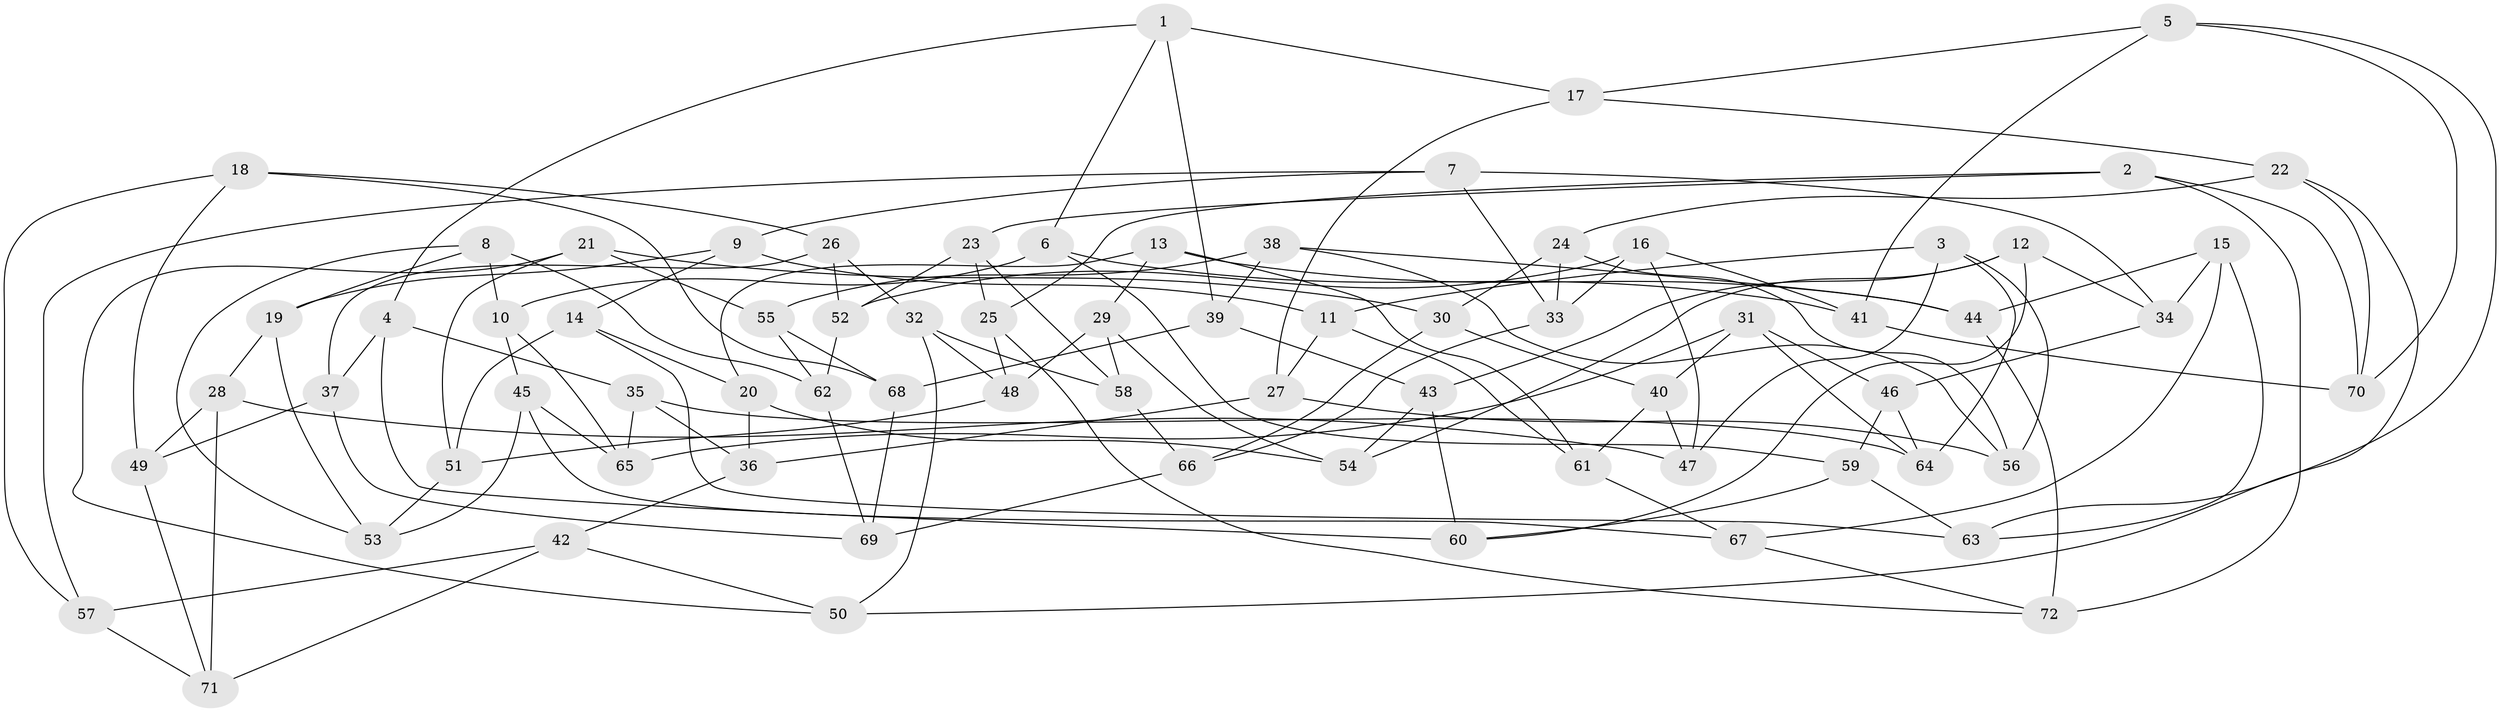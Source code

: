 // Generated by graph-tools (version 1.1) at 2025/11/02/27/25 16:11:43]
// undirected, 72 vertices, 144 edges
graph export_dot {
graph [start="1"]
  node [color=gray90,style=filled];
  1;
  2;
  3;
  4;
  5;
  6;
  7;
  8;
  9;
  10;
  11;
  12;
  13;
  14;
  15;
  16;
  17;
  18;
  19;
  20;
  21;
  22;
  23;
  24;
  25;
  26;
  27;
  28;
  29;
  30;
  31;
  32;
  33;
  34;
  35;
  36;
  37;
  38;
  39;
  40;
  41;
  42;
  43;
  44;
  45;
  46;
  47;
  48;
  49;
  50;
  51;
  52;
  53;
  54;
  55;
  56;
  57;
  58;
  59;
  60;
  61;
  62;
  63;
  64;
  65;
  66;
  67;
  68;
  69;
  70;
  71;
  72;
  1 -- 6;
  1 -- 39;
  1 -- 4;
  1 -- 17;
  2 -- 70;
  2 -- 23;
  2 -- 25;
  2 -- 72;
  3 -- 64;
  3 -- 56;
  3 -- 47;
  3 -- 11;
  4 -- 60;
  4 -- 35;
  4 -- 37;
  5 -- 41;
  5 -- 17;
  5 -- 70;
  5 -- 63;
  6 -- 10;
  6 -- 59;
  6 -- 41;
  7 -- 34;
  7 -- 9;
  7 -- 57;
  7 -- 33;
  8 -- 19;
  8 -- 62;
  8 -- 10;
  8 -- 53;
  9 -- 19;
  9 -- 14;
  9 -- 11;
  10 -- 65;
  10 -- 45;
  11 -- 61;
  11 -- 27;
  12 -- 54;
  12 -- 60;
  12 -- 34;
  12 -- 43;
  13 -- 61;
  13 -- 29;
  13 -- 20;
  13 -- 44;
  14 -- 63;
  14 -- 20;
  14 -- 51;
  15 -- 67;
  15 -- 44;
  15 -- 63;
  15 -- 34;
  16 -- 33;
  16 -- 52;
  16 -- 47;
  16 -- 41;
  17 -- 22;
  17 -- 27;
  18 -- 57;
  18 -- 68;
  18 -- 26;
  18 -- 49;
  19 -- 53;
  19 -- 28;
  20 -- 54;
  20 -- 36;
  21 -- 55;
  21 -- 51;
  21 -- 50;
  21 -- 30;
  22 -- 50;
  22 -- 70;
  22 -- 24;
  23 -- 25;
  23 -- 58;
  23 -- 52;
  24 -- 30;
  24 -- 33;
  24 -- 56;
  25 -- 48;
  25 -- 72;
  26 -- 52;
  26 -- 32;
  26 -- 37;
  27 -- 36;
  27 -- 56;
  28 -- 47;
  28 -- 49;
  28 -- 71;
  29 -- 54;
  29 -- 48;
  29 -- 58;
  30 -- 66;
  30 -- 40;
  31 -- 65;
  31 -- 46;
  31 -- 64;
  31 -- 40;
  32 -- 48;
  32 -- 50;
  32 -- 58;
  33 -- 66;
  34 -- 46;
  35 -- 65;
  35 -- 64;
  35 -- 36;
  36 -- 42;
  37 -- 49;
  37 -- 69;
  38 -- 44;
  38 -- 39;
  38 -- 56;
  38 -- 55;
  39 -- 68;
  39 -- 43;
  40 -- 61;
  40 -- 47;
  41 -- 70;
  42 -- 50;
  42 -- 71;
  42 -- 57;
  43 -- 60;
  43 -- 54;
  44 -- 72;
  45 -- 65;
  45 -- 53;
  45 -- 67;
  46 -- 64;
  46 -- 59;
  48 -- 51;
  49 -- 71;
  51 -- 53;
  52 -- 62;
  55 -- 68;
  55 -- 62;
  57 -- 71;
  58 -- 66;
  59 -- 60;
  59 -- 63;
  61 -- 67;
  62 -- 69;
  66 -- 69;
  67 -- 72;
  68 -- 69;
}
